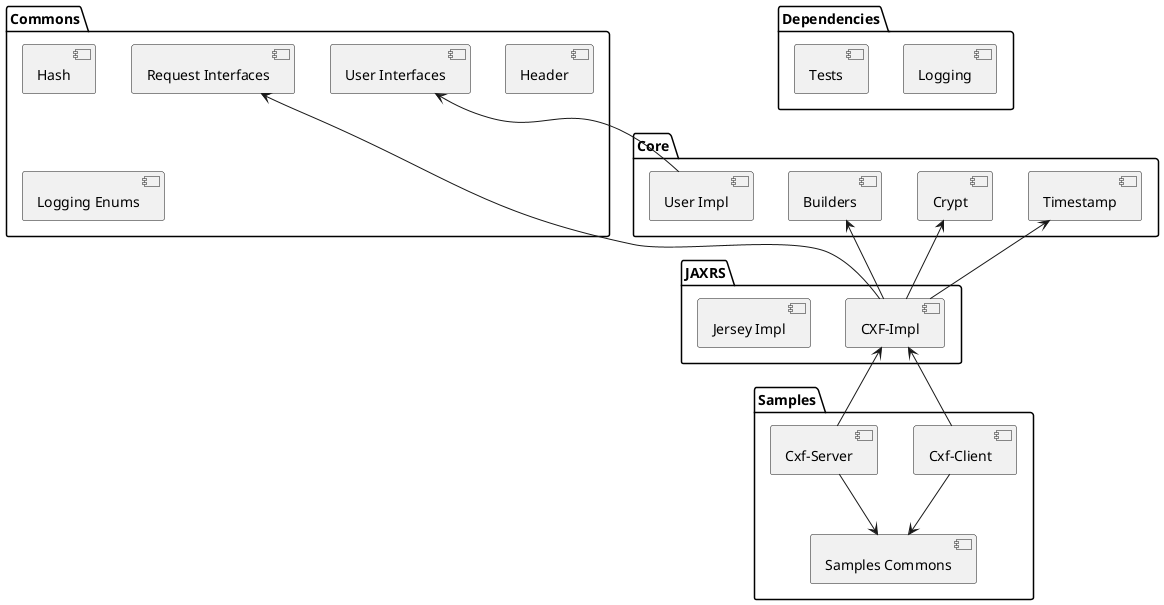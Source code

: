 @startuml

package "Commons"{
[Hash]
[Header]
[Logging Enums]
[Request Interfaces]
[User Interfaces]
}

package "Core" {
[Builders]
[Crypt]
[Timestamp]
[User Impl] -up-> [User Interfaces]
}

package "JAXRS" {
[CXF-Impl] -up-> [Builders]
[CXF-Impl] -up-> [Crypt]
[CXF-Impl] -up-> [Timestamp]
[CXF-Impl] -up-> [Request Interfaces]
[Jersey Impl]
}

package "Samples" {
[Cxf-Client] -up-> [CXF-Impl]
[Cxf-Server] -up-> [CXF-Impl]
[Cxf-Client] -down-> [Samples Commons]
[Cxf-Server] -down-> [Samples Commons]
}

package "Dependencies" {
[Logging]
[Tests]

@enduml